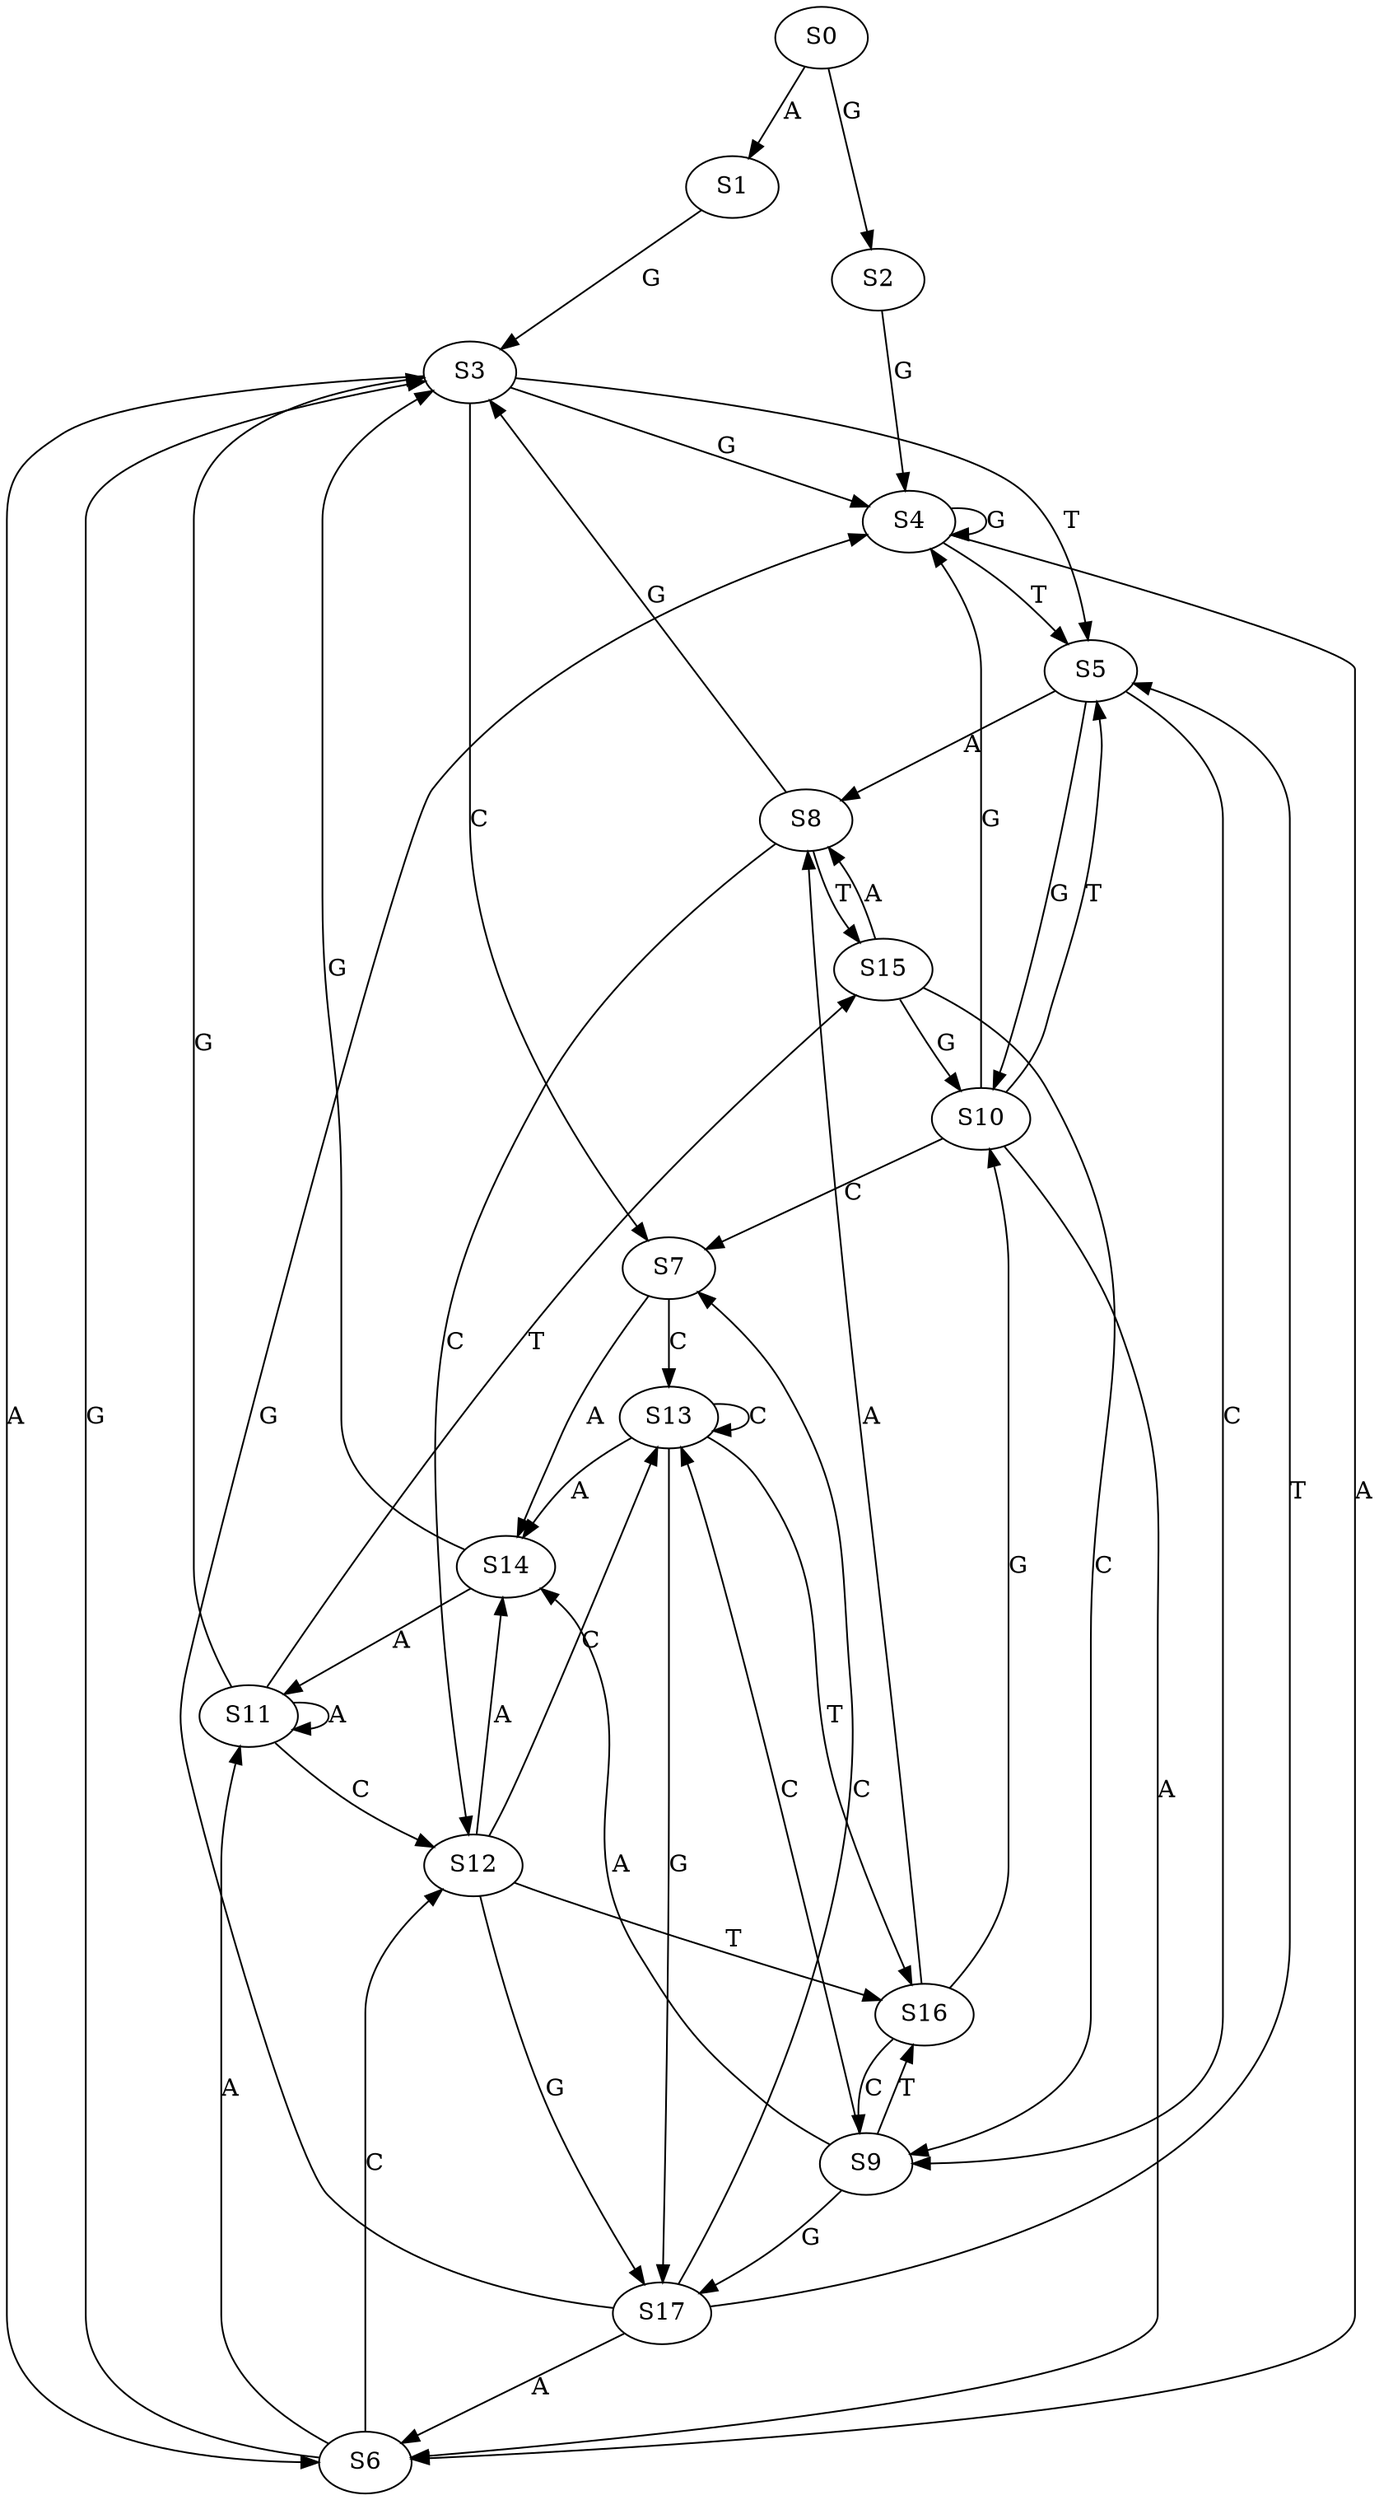 strict digraph  {
	S0 -> S1 [ label = A ];
	S0 -> S2 [ label = G ];
	S1 -> S3 [ label = G ];
	S2 -> S4 [ label = G ];
	S3 -> S5 [ label = T ];
	S3 -> S4 [ label = G ];
	S3 -> S6 [ label = A ];
	S3 -> S7 [ label = C ];
	S4 -> S6 [ label = A ];
	S4 -> S5 [ label = T ];
	S4 -> S4 [ label = G ];
	S5 -> S8 [ label = A ];
	S5 -> S9 [ label = C ];
	S5 -> S10 [ label = G ];
	S6 -> S3 [ label = G ];
	S6 -> S11 [ label = A ];
	S6 -> S12 [ label = C ];
	S7 -> S13 [ label = C ];
	S7 -> S14 [ label = A ];
	S8 -> S3 [ label = G ];
	S8 -> S15 [ label = T ];
	S8 -> S12 [ label = C ];
	S9 -> S16 [ label = T ];
	S9 -> S17 [ label = G ];
	S9 -> S13 [ label = C ];
	S9 -> S14 [ label = A ];
	S10 -> S6 [ label = A ];
	S10 -> S5 [ label = T ];
	S10 -> S4 [ label = G ];
	S10 -> S7 [ label = C ];
	S11 -> S15 [ label = T ];
	S11 -> S12 [ label = C ];
	S11 -> S3 [ label = G ];
	S11 -> S11 [ label = A ];
	S12 -> S14 [ label = A ];
	S12 -> S13 [ label = C ];
	S12 -> S16 [ label = T ];
	S12 -> S17 [ label = G ];
	S13 -> S17 [ label = G ];
	S13 -> S13 [ label = C ];
	S13 -> S14 [ label = A ];
	S13 -> S16 [ label = T ];
	S14 -> S3 [ label = G ];
	S14 -> S11 [ label = A ];
	S15 -> S8 [ label = A ];
	S15 -> S9 [ label = C ];
	S15 -> S10 [ label = G ];
	S16 -> S10 [ label = G ];
	S16 -> S9 [ label = C ];
	S16 -> S8 [ label = A ];
	S17 -> S4 [ label = G ];
	S17 -> S5 [ label = T ];
	S17 -> S6 [ label = A ];
	S17 -> S7 [ label = C ];
}

